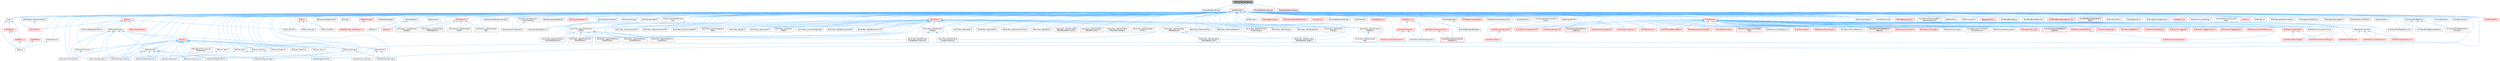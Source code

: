 digraph "GenericPlatformString.h"
{
 // INTERACTIVE_SVG=YES
 // LATEX_PDF_SIZE
  bgcolor="transparent";
  edge [fontname=Helvetica,fontsize=10,labelfontname=Helvetica,labelfontsize=10];
  node [fontname=Helvetica,fontsize=10,shape=box,height=0.2,width=0.4];
  Node1 [id="Node000001",label="GenericPlatformString.h",height=0.2,width=0.4,color="gray40", fillcolor="grey60", style="filled", fontcolor="black",tooltip=" "];
  Node1 -> Node2 [id="edge1_Node000001_Node000002",dir="back",color="steelblue1",style="solid",tooltip=" "];
  Node2 [id="Node000002",label="AndroidPlatformString.h",height=0.2,width=0.4,color="grey40", fillcolor="white", style="filled",URL="$d5/d82/AndroidPlatformString_8h.html",tooltip=" "];
  Node1 -> Node3 [id="edge2_Node000001_Node000003",dir="back",color="steelblue1",style="solid",tooltip=" "];
  Node3 [id="Node000003",label="Core.h",height=0.2,width=0.4,color="grey40", fillcolor="white", style="filled",URL="$d6/dd7/Core_8h.html",tooltip=" "];
  Node3 -> Node4 [id="edge3_Node000003_Node000004",dir="back",color="steelblue1",style="solid",tooltip=" "];
  Node4 [id="Node000004",label="CoreUObject.h",height=0.2,width=0.4,color="red", fillcolor="#FFF0F0", style="filled",URL="$d0/ded/CoreUObject_8h.html",tooltip=" "];
  Node4 -> Node5 [id="edge4_Node000004_Node000005",dir="back",color="steelblue1",style="solid",tooltip=" "];
  Node5 [id="Node000005",label="Engine.h",height=0.2,width=0.4,color="grey40", fillcolor="white", style="filled",URL="$d1/d34/Public_2Engine_8h.html",tooltip=" "];
  Node4 -> Node7 [id="edge5_Node000004_Node000007",dir="back",color="steelblue1",style="solid",tooltip=" "];
  Node7 [id="Node000007",label="SlateBasics.h",height=0.2,width=0.4,color="red", fillcolor="#FFF0F0", style="filled",URL="$da/d2f/SlateBasics_8h.html",tooltip=" "];
  Node7 -> Node5 [id="edge6_Node000007_Node000005",dir="back",color="steelblue1",style="solid",tooltip=" "];
  Node3 -> Node5 [id="edge7_Node000003_Node000005",dir="back",color="steelblue1",style="solid",tooltip=" "];
  Node3 -> Node7 [id="edge8_Node000003_Node000007",dir="back",color="steelblue1",style="solid",tooltip=" "];
  Node1 -> Node12 [id="edge9_Node000001_Node000012",dir="back",color="steelblue1",style="solid",tooltip=" "];
  Node12 [id="Node000012",label="CoreMinimal.h",height=0.2,width=0.4,color="red", fillcolor="#FFF0F0", style="filled",URL="$d7/d67/CoreMinimal_8h.html",tooltip=" "];
  Node12 -> Node13 [id="edge10_Node000012_Node000013",dir="back",color="steelblue1",style="solid",tooltip=" "];
  Node13 [id="Node000013",label="AIAsyncTaskBlueprintProxy.h",height=0.2,width=0.4,color="grey40", fillcolor="white", style="filled",URL="$db/d07/AIAsyncTaskBlueprintProxy_8h.html",tooltip=" "];
  Node12 -> Node14 [id="edge11_Node000012_Node000014",dir="back",color="steelblue1",style="solid",tooltip=" "];
  Node14 [id="Node000014",label="AIBlueprintHelperLibrary.h",height=0.2,width=0.4,color="grey40", fillcolor="white", style="filled",URL="$dc/d00/AIBlueprintHelperLibrary_8h.html",tooltip=" "];
  Node12 -> Node15 [id="edge12_Node000012_Node000015",dir="back",color="steelblue1",style="solid",tooltip=" "];
  Node15 [id="Node000015",label="AIConfig.h",height=0.2,width=0.4,color="grey40", fillcolor="white", style="filled",URL="$da/da3/AIConfig_8h.html",tooltip=" "];
  Node12 -> Node16 [id="edge13_Node000012_Node000016",dir="back",color="steelblue1",style="solid",tooltip=" "];
  Node16 [id="Node000016",label="AIController.h",height=0.2,width=0.4,color="red", fillcolor="#FFF0F0", style="filled",URL="$d7/dd8/AIController_8h.html",tooltip=" "];
  Node12 -> Node19 [id="edge14_Node000012_Node000019",dir="back",color="steelblue1",style="solid",tooltip=" "];
  Node19 [id="Node000019",label="AIDataProvider.h",height=0.2,width=0.4,color="red", fillcolor="#FFF0F0", style="filled",URL="$dd/d5b/AIDataProvider_8h.html",tooltip=" "];
  Node19 -> Node20 [id="edge15_Node000019_Node000020",dir="back",color="steelblue1",style="solid",tooltip=" "];
  Node20 [id="Node000020",label="AIDataProvider_QueryParams.h",height=0.2,width=0.4,color="red", fillcolor="#FFF0F0", style="filled",URL="$d3/dd9/AIDataProvider__QueryParams_8h.html",tooltip=" "];
  Node12 -> Node20 [id="edge16_Node000012_Node000020",dir="back",color="steelblue1",style="solid",tooltip=" "];
  Node12 -> Node30 [id="edge17_Node000012_Node000030",dir="back",color="steelblue1",style="solid",tooltip=" "];
  Node30 [id="Node000030",label="AIHotSpotManager.h",height=0.2,width=0.4,color="grey40", fillcolor="white", style="filled",URL="$da/d1d/AIHotSpotManager_8h.html",tooltip=" "];
  Node12 -> Node31 [id="edge18_Node000012_Node000031",dir="back",color="steelblue1",style="solid",tooltip=" "];
  Node31 [id="Node000031",label="AIModule.h",height=0.2,width=0.4,color="grey40", fillcolor="white", style="filled",URL="$d9/df1/AIModule_8h.html",tooltip=" "];
  Node12 -> Node32 [id="edge19_Node000012_Node000032",dir="back",color="steelblue1",style="solid",tooltip=" "];
  Node32 [id="Node000032",label="AIPerceptionComponent.h",height=0.2,width=0.4,color="grey40", fillcolor="white", style="filled",URL="$d6/d0a/AIPerceptionComponent_8h.html",tooltip=" "];
  Node12 -> Node33 [id="edge20_Node000012_Node000033",dir="back",color="steelblue1",style="solid",tooltip=" "];
  Node33 [id="Node000033",label="AIPerceptionListenerInterface.h",height=0.2,width=0.4,color="grey40", fillcolor="white", style="filled",URL="$d4/dd7/AIPerceptionListenerInterface_8h.html",tooltip=" "];
  Node33 -> Node16 [id="edge21_Node000033_Node000016",dir="back",color="steelblue1",style="solid",tooltip=" "];
  Node12 -> Node34 [id="edge22_Node000012_Node000034",dir="back",color="steelblue1",style="solid",tooltip=" "];
  Node34 [id="Node000034",label="AIPerceptionStimuliSource\lComponent.h",height=0.2,width=0.4,color="grey40", fillcolor="white", style="filled",URL="$df/da3/AIPerceptionStimuliSourceComponent_8h.html",tooltip=" "];
  Node12 -> Node35 [id="edge23_Node000012_Node000035",dir="back",color="steelblue1",style="solid",tooltip=" "];
  Node35 [id="Node000035",label="AIPerceptionSystem.h",height=0.2,width=0.4,color="grey40", fillcolor="white", style="filled",URL="$d0/d08/AIPerceptionSystem_8h.html",tooltip=" "];
  Node35 -> Node32 [id="edge24_Node000035_Node000032",dir="back",color="steelblue1",style="solid",tooltip=" "];
  Node12 -> Node36 [id="edge25_Node000012_Node000036",dir="back",color="steelblue1",style="solid",tooltip=" "];
  Node36 [id="Node000036",label="AIPerceptionTypes.h",height=0.2,width=0.4,color="grey40", fillcolor="white", style="filled",URL="$de/d00/AIPerceptionTypes_8h.html",tooltip=" "];
  Node36 -> Node32 [id="edge26_Node000036_Node000032",dir="back",color="steelblue1",style="solid",tooltip=" "];
  Node36 -> Node35 [id="edge27_Node000036_Node000035",dir="back",color="steelblue1",style="solid",tooltip=" "];
  Node36 -> Node37 [id="edge28_Node000036_Node000037",dir="back",color="steelblue1",style="solid",tooltip=" "];
  Node37 [id="Node000037",label="AISense.h",height=0.2,width=0.4,color="red", fillcolor="#FFF0F0", style="filled",URL="$d3/dbd/AISense_8h.html",tooltip=" "];
  Node37 -> Node32 [id="edge29_Node000037_Node000032",dir="back",color="steelblue1",style="solid",tooltip=" "];
  Node37 -> Node34 [id="edge30_Node000037_Node000034",dir="back",color="steelblue1",style="solid",tooltip=" "];
  Node37 -> Node35 [id="edge31_Node000037_Node000035",dir="back",color="steelblue1",style="solid",tooltip=" "];
  Node37 -> Node38 [id="edge32_Node000037_Node000038",dir="back",color="steelblue1",style="solid",tooltip=" "];
  Node38 [id="Node000038",label="AISenseConfig.h",height=0.2,width=0.4,color="grey40", fillcolor="white", style="filled",URL="$d4/d73/AISenseConfig_8h.html",tooltip=" "];
  Node38 -> Node39 [id="edge33_Node000038_Node000039",dir="back",color="steelblue1",style="solid",tooltip=" "];
  Node39 [id="Node000039",label="AISenseConfig_Blueprint.h",height=0.2,width=0.4,color="grey40", fillcolor="white", style="filled",URL="$d7/ddf/AISenseConfig__Blueprint_8h.html",tooltip=" "];
  Node38 -> Node40 [id="edge34_Node000038_Node000040",dir="back",color="steelblue1",style="solid",tooltip=" "];
  Node40 [id="Node000040",label="AISenseConfig_Damage.h",height=0.2,width=0.4,color="grey40", fillcolor="white", style="filled",URL="$d4/d13/AISenseConfig__Damage_8h.html",tooltip=" "];
  Node38 -> Node41 [id="edge35_Node000038_Node000041",dir="back",color="steelblue1",style="solid",tooltip=" "];
  Node41 [id="Node000041",label="AISenseConfig_Hearing.h",height=0.2,width=0.4,color="grey40", fillcolor="white", style="filled",URL="$df/d81/AISenseConfig__Hearing_8h.html",tooltip=" "];
  Node38 -> Node42 [id="edge36_Node000038_Node000042",dir="back",color="steelblue1",style="solid",tooltip=" "];
  Node42 [id="Node000042",label="AISenseConfig_Prediction.h",height=0.2,width=0.4,color="grey40", fillcolor="white", style="filled",URL="$d2/d6e/AISenseConfig__Prediction_8h.html",tooltip=" "];
  Node38 -> Node43 [id="edge37_Node000038_Node000043",dir="back",color="steelblue1",style="solid",tooltip=" "];
  Node43 [id="Node000043",label="AISenseConfig_Sight.h",height=0.2,width=0.4,color="grey40", fillcolor="white", style="filled",URL="$d7/d17/AISenseConfig__Sight_8h.html",tooltip=" "];
  Node38 -> Node44 [id="edge38_Node000038_Node000044",dir="back",color="steelblue1",style="solid",tooltip=" "];
  Node44 [id="Node000044",label="AISenseConfig_Team.h",height=0.2,width=0.4,color="grey40", fillcolor="white", style="filled",URL="$dc/daf/AISenseConfig__Team_8h.html",tooltip=" "];
  Node38 -> Node45 [id="edge39_Node000038_Node000045",dir="back",color="steelblue1",style="solid",tooltip=" "];
  Node45 [id="Node000045",label="AISenseConfig_Touch.h",height=0.2,width=0.4,color="grey40", fillcolor="white", style="filled",URL="$df/d3a/AISenseConfig__Touch_8h.html",tooltip=" "];
  Node37 -> Node39 [id="edge40_Node000037_Node000039",dir="back",color="steelblue1",style="solid",tooltip=" "];
  Node37 -> Node40 [id="edge41_Node000037_Node000040",dir="back",color="steelblue1",style="solid",tooltip=" "];
  Node37 -> Node41 [id="edge42_Node000037_Node000041",dir="back",color="steelblue1",style="solid",tooltip=" "];
  Node37 -> Node42 [id="edge43_Node000037_Node000042",dir="back",color="steelblue1",style="solid",tooltip=" "];
  Node37 -> Node43 [id="edge44_Node000037_Node000043",dir="back",color="steelblue1",style="solid",tooltip=" "];
  Node37 -> Node44 [id="edge45_Node000037_Node000044",dir="back",color="steelblue1",style="solid",tooltip=" "];
  Node37 -> Node45 [id="edge46_Node000037_Node000045",dir="back",color="steelblue1",style="solid",tooltip=" "];
  Node37 -> Node46 [id="edge47_Node000037_Node000046",dir="back",color="steelblue1",style="solid",tooltip=" "];
  Node46 [id="Node000046",label="AISense_Blueprint.h",height=0.2,width=0.4,color="grey40", fillcolor="white", style="filled",URL="$d6/d30/AISense__Blueprint_8h.html",tooltip=" "];
  Node37 -> Node47 [id="edge48_Node000037_Node000047",dir="back",color="steelblue1",style="solid",tooltip=" "];
  Node47 [id="Node000047",label="AISense_Damage.h",height=0.2,width=0.4,color="grey40", fillcolor="white", style="filled",URL="$dd/d37/AISense__Damage_8h.html",tooltip=" "];
  Node47 -> Node40 [id="edge49_Node000047_Node000040",dir="back",color="steelblue1",style="solid",tooltip=" "];
  Node47 -> Node48 [id="edge50_Node000047_Node000048",dir="back",color="steelblue1",style="solid",tooltip=" "];
  Node48 [id="Node000048",label="AISenseEvent_Damage.h",height=0.2,width=0.4,color="grey40", fillcolor="white", style="filled",URL="$db/d23/AISenseEvent__Damage_8h.html",tooltip=" "];
  Node37 -> Node49 [id="edge51_Node000037_Node000049",dir="back",color="steelblue1",style="solid",tooltip=" "];
  Node49 [id="Node000049",label="AISense_Hearing.h",height=0.2,width=0.4,color="grey40", fillcolor="white", style="filled",URL="$dc/d03/AISense__Hearing_8h.html",tooltip=" "];
  Node49 -> Node41 [id="edge52_Node000049_Node000041",dir="back",color="steelblue1",style="solid",tooltip=" "];
  Node49 -> Node50 [id="edge53_Node000049_Node000050",dir="back",color="steelblue1",style="solid",tooltip=" "];
  Node50 [id="Node000050",label="AISenseEvent_Hearing.h",height=0.2,width=0.4,color="grey40", fillcolor="white", style="filled",URL="$df/d3a/AISenseEvent__Hearing_8h.html",tooltip=" "];
  Node37 -> Node51 [id="edge54_Node000037_Node000051",dir="back",color="steelblue1",style="solid",tooltip=" "];
  Node51 [id="Node000051",label="AISense_Prediction.h",height=0.2,width=0.4,color="grey40", fillcolor="white", style="filled",URL="$d4/de0/AISense__Prediction_8h.html",tooltip=" "];
  Node37 -> Node52 [id="edge55_Node000037_Node000052",dir="back",color="steelblue1",style="solid",tooltip=" "];
  Node52 [id="Node000052",label="AISense_Sight.h",height=0.2,width=0.4,color="grey40", fillcolor="white", style="filled",URL="$d7/d6f/AISense__Sight_8h.html",tooltip=" "];
  Node52 -> Node43 [id="edge56_Node000052_Node000043",dir="back",color="steelblue1",style="solid",tooltip=" "];
  Node52 -> Node53 [id="edge57_Node000052_Node000053",dir="back",color="steelblue1",style="solid",tooltip=" "];
  Node53 [id="Node000053",label="AISightTargetInterface.h",height=0.2,width=0.4,color="grey40", fillcolor="white", style="filled",URL="$d0/dd7/AISightTargetInterface_8h.html",tooltip=" "];
  Node37 -> Node54 [id="edge58_Node000037_Node000054",dir="back",color="steelblue1",style="solid",tooltip=" "];
  Node54 [id="Node000054",label="AISense_Team.h",height=0.2,width=0.4,color="grey40", fillcolor="white", style="filled",URL="$d7/d7a/AISense__Team_8h.html",tooltip=" "];
  Node54 -> Node44 [id="edge59_Node000054_Node000044",dir="back",color="steelblue1",style="solid",tooltip=" "];
  Node37 -> Node55 [id="edge60_Node000037_Node000055",dir="back",color="steelblue1",style="solid",tooltip=" "];
  Node55 [id="Node000055",label="AISense_Touch.h",height=0.2,width=0.4,color="grey40", fillcolor="white", style="filled",URL="$d6/db4/AISense__Touch_8h.html",tooltip=" "];
  Node36 -> Node38 [id="edge61_Node000036_Node000038",dir="back",color="steelblue1",style="solid",tooltip=" "];
  Node36 -> Node41 [id="edge62_Node000036_Node000041",dir="back",color="steelblue1",style="solid",tooltip=" "];
  Node36 -> Node43 [id="edge63_Node000036_Node000043",dir="back",color="steelblue1",style="solid",tooltip=" "];
  Node36 -> Node56 [id="edge64_Node000036_Node000056",dir="back",color="steelblue1",style="solid",tooltip=" "];
  Node56 [id="Node000056",label="AISenseEvent.h",height=0.2,width=0.4,color="grey40", fillcolor="white", style="filled",URL="$de/d44/AISenseEvent_8h.html",tooltip=" "];
  Node56 -> Node48 [id="edge65_Node000056_Node000048",dir="back",color="steelblue1",style="solid",tooltip=" "];
  Node56 -> Node50 [id="edge66_Node000056_Node000050",dir="back",color="steelblue1",style="solid",tooltip=" "];
  Node12 -> Node57 [id="edge67_Node000012_Node000057",dir="back",color="steelblue1",style="solid",tooltip=" "];
  Node57 [id="Node000057",label="AIResourceInterface.h",height=0.2,width=0.4,color="red", fillcolor="#FFF0F0", style="filled",URL="$dd/d0d/AIResourceInterface_8h.html",tooltip=" "];
  Node12 -> Node114 [id="edge68_Node000012_Node000114",dir="back",color="steelblue1",style="solid",tooltip=" "];
  Node114 [id="Node000114",label="AIResources.h",height=0.2,width=0.4,color="grey40", fillcolor="white", style="filled",URL="$d9/db0/AIResources_8h.html",tooltip=" "];
  Node12 -> Node37 [id="edge69_Node000012_Node000037",dir="back",color="steelblue1",style="solid",tooltip=" "];
  Node12 -> Node38 [id="edge70_Node000012_Node000038",dir="back",color="steelblue1",style="solid",tooltip=" "];
  Node12 -> Node39 [id="edge71_Node000012_Node000039",dir="back",color="steelblue1",style="solid",tooltip=" "];
  Node12 -> Node40 [id="edge72_Node000012_Node000040",dir="back",color="steelblue1",style="solid",tooltip=" "];
  Node12 -> Node41 [id="edge73_Node000012_Node000041",dir="back",color="steelblue1",style="solid",tooltip=" "];
  Node12 -> Node42 [id="edge74_Node000012_Node000042",dir="back",color="steelblue1",style="solid",tooltip=" "];
  Node12 -> Node43 [id="edge75_Node000012_Node000043",dir="back",color="steelblue1",style="solid",tooltip=" "];
  Node12 -> Node44 [id="edge76_Node000012_Node000044",dir="back",color="steelblue1",style="solid",tooltip=" "];
  Node12 -> Node45 [id="edge77_Node000012_Node000045",dir="back",color="steelblue1",style="solid",tooltip=" "];
  Node12 -> Node56 [id="edge78_Node000012_Node000056",dir="back",color="steelblue1",style="solid",tooltip=" "];
  Node12 -> Node48 [id="edge79_Node000012_Node000048",dir="back",color="steelblue1",style="solid",tooltip=" "];
  Node12 -> Node50 [id="edge80_Node000012_Node000050",dir="back",color="steelblue1",style="solid",tooltip=" "];
  Node12 -> Node46 [id="edge81_Node000012_Node000046",dir="back",color="steelblue1",style="solid",tooltip=" "];
  Node12 -> Node47 [id="edge82_Node000012_Node000047",dir="back",color="steelblue1",style="solid",tooltip=" "];
  Node12 -> Node49 [id="edge83_Node000012_Node000049",dir="back",color="steelblue1",style="solid",tooltip=" "];
  Node12 -> Node51 [id="edge84_Node000012_Node000051",dir="back",color="steelblue1",style="solid",tooltip=" "];
  Node12 -> Node52 [id="edge85_Node000012_Node000052",dir="back",color="steelblue1",style="solid",tooltip=" "];
  Node12 -> Node54 [id="edge86_Node000012_Node000054",dir="back",color="steelblue1",style="solid",tooltip=" "];
  Node12 -> Node55 [id="edge87_Node000012_Node000055",dir="back",color="steelblue1",style="solid",tooltip=" "];
  Node12 -> Node53 [id="edge88_Node000012_Node000053",dir="back",color="steelblue1",style="solid",tooltip=" "];
  Node12 -> Node115 [id="edge89_Node000012_Node000115",dir="back",color="steelblue1",style="solid",tooltip=" "];
  Node115 [id="Node000115",label="AISystem.h",height=0.2,width=0.4,color="red", fillcolor="#FFF0F0", style="filled",URL="$d0/d71/AISystem_8h.html",tooltip=" "];
  Node12 -> Node120 [id="edge90_Node000012_Node000120",dir="back",color="steelblue1",style="solid",tooltip=" "];
  Node120 [id="Node000120",label="AISystemBase.h",height=0.2,width=0.4,color="grey40", fillcolor="white", style="filled",URL="$d5/d44/AISystemBase_8h.html",tooltip=" "];
  Node120 -> Node31 [id="edge91_Node000120_Node000031",dir="back",color="steelblue1",style="solid",tooltip=" "];
  Node120 -> Node115 [id="edge92_Node000120_Node000115",dir="back",color="steelblue1",style="solid",tooltip=" "];
  Node12 -> Node121 [id="edge93_Node000012_Node000121",dir="back",color="steelblue1",style="solid",tooltip=" "];
  Node121 [id="Node000121",label="AITask.h",height=0.2,width=0.4,color="red", fillcolor="#FFF0F0", style="filled",URL="$d6/de2/AITask_8h.html",tooltip=" "];
  Node121 -> Node122 [id="edge94_Node000121_Node000122",dir="back",color="steelblue1",style="solid",tooltip=" "];
  Node122 [id="Node000122",label="AITask_LockLogic.h",height=0.2,width=0.4,color="grey40", fillcolor="white", style="filled",URL="$d8/d28/AITask__LockLogic_8h.html",tooltip=" "];
  Node121 -> Node111 [id="edge95_Node000121_Node000111",dir="back",color="steelblue1",style="solid",tooltip=" "];
  Node111 [id="Node000111",label="AITask_MoveTo.h",height=0.2,width=0.4,color="grey40", fillcolor="white", style="filled",URL="$d4/dc4/AITask__MoveTo_8h.html",tooltip=" "];
  Node121 -> Node123 [id="edge96_Node000121_Node000123",dir="back",color="steelblue1",style="solid",tooltip=" "];
  Node123 [id="Node000123",label="AITask_RunEQS.h",height=0.2,width=0.4,color="grey40", fillcolor="white", style="filled",URL="$d9/d9f/AITask__RunEQS_8h.html",tooltip=" "];
  Node12 -> Node122 [id="edge97_Node000012_Node000122",dir="back",color="steelblue1",style="solid",tooltip=" "];
  Node12 -> Node111 [id="edge98_Node000012_Node000111",dir="back",color="steelblue1",style="solid",tooltip=" "];
  Node12 -> Node123 [id="edge99_Node000012_Node000123",dir="back",color="steelblue1",style="solid",tooltip=" "];
  Node12 -> Node124 [id="edge100_Node000012_Node000124",dir="back",color="steelblue1",style="solid",tooltip=" "];
  Node124 [id="Node000124",label="AITypes.h",height=0.2,width=0.4,color="red", fillcolor="#FFF0F0", style="filled",URL="$dd/d64/AITypes_8h.html",tooltip=" "];
  Node124 -> Node13 [id="edge101_Node000124_Node000013",dir="back",color="steelblue1",style="solid",tooltip=" "];
  Node124 -> Node16 [id="edge102_Node000124_Node000016",dir="back",color="steelblue1",style="solid",tooltip=" "];
  Node124 -> Node36 [id="edge103_Node000124_Node000036",dir="back",color="steelblue1",style="solid",tooltip=" "];
  Node124 -> Node57 [id="edge104_Node000124_Node000057",dir="back",color="steelblue1",style="solid",tooltip=" "];
  Node124 -> Node111 [id="edge105_Node000124_Node000111",dir="back",color="steelblue1",style="solid",tooltip=" "];
  Node12 -> Node129 [id="edge106_Node000012_Node000129",dir="back",color="steelblue1",style="solid",tooltip=" "];
  Node129 [id="Node000129",label="AbilityAsync.h",height=0.2,width=0.4,color="red", fillcolor="#FFF0F0", style="filled",URL="$d8/dce/AbilityAsync_8h.html",tooltip=" "];
  Node129 -> Node130 [id="edge107_Node000129_Node000130",dir="back",color="steelblue1",style="solid",tooltip=" "];
  Node130 [id="Node000130",label="AbilityAsync_WaitAttribute\lChanged.h",height=0.2,width=0.4,color="grey40", fillcolor="white", style="filled",URL="$d8/d81/AbilityAsync__WaitAttributeChanged_8h.html",tooltip=" "];
  Node129 -> Node131 [id="edge108_Node000129_Node000131",dir="back",color="steelblue1",style="solid",tooltip=" "];
  Node131 [id="Node000131",label="AbilityAsync_WaitGameplay\lEffectApplied.h",height=0.2,width=0.4,color="grey40", fillcolor="white", style="filled",URL="$dd/d1a/AbilityAsync__WaitGameplayEffectApplied_8h.html",tooltip=" "];
  Node129 -> Node132 [id="edge109_Node000129_Node000132",dir="back",color="steelblue1",style="solid",tooltip=" "];
  Node132 [id="Node000132",label="AbilityAsync_WaitGameplay\lEvent.h",height=0.2,width=0.4,color="grey40", fillcolor="white", style="filled",URL="$d4/d2d/AbilityAsync__WaitGameplayEvent_8h.html",tooltip=" "];
  Node129 -> Node133 [id="edge110_Node000129_Node000133",dir="back",color="steelblue1",style="solid",tooltip=" "];
  Node133 [id="Node000133",label="AbilityAsync_WaitGameplay\lTag.h",height=0.2,width=0.4,color="grey40", fillcolor="white", style="filled",URL="$d8/dc5/AbilityAsync__WaitGameplayTag_8h.html",tooltip=" "];
  Node12 -> Node130 [id="edge111_Node000012_Node000130",dir="back",color="steelblue1",style="solid",tooltip=" "];
  Node12 -> Node131 [id="edge112_Node000012_Node000131",dir="back",color="steelblue1",style="solid",tooltip=" "];
  Node12 -> Node132 [id="edge113_Node000012_Node000132",dir="back",color="steelblue1",style="solid",tooltip=" "];
  Node12 -> Node133 [id="edge114_Node000012_Node000133",dir="back",color="steelblue1",style="solid",tooltip=" "];
  Node12 -> Node136 [id="edge115_Node000012_Node000136",dir="back",color="steelblue1",style="solid",tooltip=" "];
  Node136 [id="Node000136",label="AbilitySystemBlueprintLibrary.h",height=0.2,width=0.4,color="grey40", fillcolor="white", style="filled",URL="$d5/dd6/AbilitySystemBlueprintLibrary_8h.html",tooltip=" "];
  Node12 -> Node137 [id="edge116_Node000012_Node000137",dir="back",color="steelblue1",style="solid",tooltip=" "];
  Node137 [id="Node000137",label="AbilitySystemComponent.h",height=0.2,width=0.4,color="grey40", fillcolor="white", style="filled",URL="$d0/da3/AbilitySystemComponent_8h.html",tooltip=" "];
  Node12 -> Node138 [id="edge117_Node000012_Node000138",dir="back",color="steelblue1",style="solid",tooltip=" "];
  Node138 [id="Node000138",label="AbilitySystemDebugHUD.h",height=0.2,width=0.4,color="grey40", fillcolor="white", style="filled",URL="$dc/d84/AbilitySystemDebugHUD_8h.html",tooltip=" "];
  Node12 -> Node139 [id="edge118_Node000012_Node000139",dir="back",color="steelblue1",style="solid",tooltip=" "];
  Node139 [id="Node000139",label="AbilitySystemGlobals.h",height=0.2,width=0.4,color="red", fillcolor="#FFF0F0", style="filled",URL="$dc/d82/AbilitySystemGlobals_8h.html",tooltip=" "];
  Node12 -> Node141 [id="edge119_Node000012_Node000141",dir="back",color="steelblue1",style="solid",tooltip=" "];
  Node141 [id="Node000141",label="AbilitySystemInterface.h",height=0.2,width=0.4,color="grey40", fillcolor="white", style="filled",URL="$d8/d76/AbilitySystemInterface_8h.html",tooltip=" "];
  Node141 -> Node142 [id="edge120_Node000141_Node000142",dir="back",color="steelblue1",style="solid",tooltip=" "];
  Node142 [id="Node000142",label="AbilitySystemTestPawn.h",height=0.2,width=0.4,color="grey40", fillcolor="white", style="filled",URL="$d9/d5f/AbilitySystemTestPawn_8h.html",tooltip=" "];
  Node12 -> Node143 [id="edge121_Node000012_Node000143",dir="back",color="steelblue1",style="solid",tooltip=" "];
  Node143 [id="Node000143",label="AbilitySystemLog.h",height=0.2,width=0.4,color="grey40", fillcolor="white", style="filled",URL="$d9/d0f/AbilitySystemLog_8h.html",tooltip=" "];
  Node12 -> Node144 [id="edge122_Node000012_Node000144",dir="back",color="steelblue1",style="solid",tooltip=" "];
  Node144 [id="Node000144",label="AbilitySystemReplication\lProxyInterface.h",height=0.2,width=0.4,color="grey40", fillcolor="white", style="filled",URL="$d9/d17/AbilitySystemReplicationProxyInterface_8h.html",tooltip=" "];
  Node144 -> Node137 [id="edge123_Node000144_Node000137",dir="back",color="steelblue1",style="solid",tooltip=" "];
  Node12 -> Node145 [id="edge124_Node000012_Node000145",dir="back",color="steelblue1",style="solid",tooltip=" "];
  Node145 [id="Node000145",label="AbilitySystemStats.h",height=0.2,width=0.4,color="grey40", fillcolor="white", style="filled",URL="$d2/d42/AbilitySystemStats_8h.html",tooltip=" "];
  Node12 -> Node146 [id="edge125_Node000012_Node000146",dir="back",color="steelblue1",style="solid",tooltip=" "];
  Node146 [id="Node000146",label="AbilitySystemTestAttribute\lSet.h",height=0.2,width=0.4,color="grey40", fillcolor="white", style="filled",URL="$df/d1f/AbilitySystemTestAttributeSet_8h.html",tooltip=" "];
  Node12 -> Node142 [id="edge126_Node000012_Node000142",dir="back",color="steelblue1",style="solid",tooltip=" "];
  Node12 -> Node147 [id="edge127_Node000012_Node000147",dir="back",color="steelblue1",style="solid",tooltip=" "];
  Node147 [id="Node000147",label="AbilityTask.h",height=0.2,width=0.4,color="red", fillcolor="#FFF0F0", style="filled",URL="$d2/d8e/AbilityTask_8h.html",tooltip=" "];
  Node147 -> Node148 [id="edge128_Node000147_Node000148",dir="back",color="steelblue1",style="solid",tooltip=" "];
  Node148 [id="Node000148",label="AbilityTask_ApplyRootMotion\lConstantForce.h",height=0.2,width=0.4,color="grey40", fillcolor="white", style="filled",URL="$d0/de8/AbilityTask__ApplyRootMotionConstantForce_8h.html",tooltip=" "];
  Node147 -> Node149 [id="edge129_Node000147_Node000149",dir="back",color="steelblue1",style="solid",tooltip=" "];
  Node149 [id="Node000149",label="AbilityTask_ApplyRootMotion\lJumpForce.h",height=0.2,width=0.4,color="grey40", fillcolor="white", style="filled",URL="$d7/db6/AbilityTask__ApplyRootMotionJumpForce_8h.html",tooltip=" "];
  Node147 -> Node150 [id="edge130_Node000147_Node000150",dir="back",color="steelblue1",style="solid",tooltip=" "];
  Node150 [id="Node000150",label="AbilityTask_ApplyRootMotion\lMoveToActorForce.h",height=0.2,width=0.4,color="grey40", fillcolor="white", style="filled",URL="$d5/de3/AbilityTask__ApplyRootMotionMoveToActorForce_8h.html",tooltip=" "];
  Node147 -> Node151 [id="edge131_Node000147_Node000151",dir="back",color="steelblue1",style="solid",tooltip=" "];
  Node151 [id="Node000151",label="AbilityTask_ApplyRootMotion\lMoveToForce.h",height=0.2,width=0.4,color="grey40", fillcolor="white", style="filled",URL="$d3/dc3/AbilityTask__ApplyRootMotionMoveToForce_8h.html",tooltip=" "];
  Node147 -> Node152 [id="edge132_Node000147_Node000152",dir="back",color="steelblue1",style="solid",tooltip=" "];
  Node152 [id="Node000152",label="AbilityTask_ApplyRootMotion\lRadialForce.h",height=0.2,width=0.4,color="grey40", fillcolor="white", style="filled",URL="$da/d06/AbilityTask__ApplyRootMotionRadialForce_8h.html",tooltip=" "];
  Node147 -> Node153 [id="edge133_Node000147_Node000153",dir="back",color="steelblue1",style="solid",tooltip=" "];
  Node153 [id="Node000153",label="AbilityTask_ApplyRootMotion\l_Base.h",height=0.2,width=0.4,color="grey40", fillcolor="white", style="filled",URL="$d8/d7d/AbilityTask__ApplyRootMotion__Base_8h.html",tooltip=" "];
  Node153 -> Node148 [id="edge134_Node000153_Node000148",dir="back",color="steelblue1",style="solid",tooltip=" "];
  Node153 -> Node149 [id="edge135_Node000153_Node000149",dir="back",color="steelblue1",style="solid",tooltip=" "];
  Node153 -> Node150 [id="edge136_Node000153_Node000150",dir="back",color="steelblue1",style="solid",tooltip=" "];
  Node153 -> Node151 [id="edge137_Node000153_Node000151",dir="back",color="steelblue1",style="solid",tooltip=" "];
  Node153 -> Node152 [id="edge138_Node000153_Node000152",dir="back",color="steelblue1",style="solid",tooltip=" "];
  Node147 -> Node154 [id="edge139_Node000147_Node000154",dir="back",color="steelblue1",style="solid",tooltip=" "];
  Node154 [id="Node000154",label="AbilityTask_MoveToLocation.h",height=0.2,width=0.4,color="grey40", fillcolor="white", style="filled",URL="$da/d8d/AbilityTask__MoveToLocation_8h.html",tooltip=" "];
  Node147 -> Node155 [id="edge140_Node000147_Node000155",dir="back",color="steelblue1",style="solid",tooltip=" "];
  Node155 [id="Node000155",label="AbilityTask_NetworkSyncPoint.h",height=0.2,width=0.4,color="grey40", fillcolor="white", style="filled",URL="$dc/d62/AbilityTask__NetworkSyncPoint_8h.html",tooltip=" "];
  Node147 -> Node156 [id="edge141_Node000147_Node000156",dir="back",color="steelblue1",style="solid",tooltip=" "];
  Node156 [id="Node000156",label="AbilityTask_PlayAnimAndWait.h",height=0.2,width=0.4,color="grey40", fillcolor="white", style="filled",URL="$d4/d50/AbilityTask__PlayAnimAndWait_8h.html",tooltip=" "];
  Node147 -> Node157 [id="edge142_Node000147_Node000157",dir="back",color="steelblue1",style="solid",tooltip=" "];
  Node157 [id="Node000157",label="AbilityTask_PlayMontageAnd\lWait.h",height=0.2,width=0.4,color="grey40", fillcolor="white", style="filled",URL="$de/d05/AbilityTask__PlayMontageAndWait_8h.html",tooltip=" "];
  Node147 -> Node158 [id="edge143_Node000147_Node000158",dir="back",color="steelblue1",style="solid",tooltip=" "];
  Node158 [id="Node000158",label="AbilityTask_Repeat.h",height=0.2,width=0.4,color="grey40", fillcolor="white", style="filled",URL="$da/d7d/AbilityTask__Repeat_8h.html",tooltip=" "];
  Node147 -> Node159 [id="edge144_Node000147_Node000159",dir="back",color="steelblue1",style="solid",tooltip=" "];
  Node159 [id="Node000159",label="AbilityTask_SpawnActor.h",height=0.2,width=0.4,color="grey40", fillcolor="white", style="filled",URL="$dc/d97/AbilityTask__SpawnActor_8h.html",tooltip=" "];
  Node147 -> Node160 [id="edge145_Node000147_Node000160",dir="back",color="steelblue1",style="solid",tooltip=" "];
  Node160 [id="Node000160",label="AbilityTask_StartAbility\lState.h",height=0.2,width=0.4,color="grey40", fillcolor="white", style="filled",URL="$db/d91/AbilityTask__StartAbilityState_8h.html",tooltip=" "];
  Node147 -> Node161 [id="edge146_Node000147_Node000161",dir="back",color="steelblue1",style="solid",tooltip=" "];
  Node161 [id="Node000161",label="AbilityTask_VisualizeTargeting.h",height=0.2,width=0.4,color="grey40", fillcolor="white", style="filled",URL="$df/dbd/AbilityTask__VisualizeTargeting_8h.html",tooltip=" "];
  Node147 -> Node162 [id="edge147_Node000147_Node000162",dir="back",color="steelblue1",style="solid",tooltip=" "];
  Node162 [id="Node000162",label="AbilityTask_WaitAbilityActivate.h",height=0.2,width=0.4,color="grey40", fillcolor="white", style="filled",URL="$db/da3/AbilityTask__WaitAbilityActivate_8h.html",tooltip=" "];
  Node147 -> Node163 [id="edge148_Node000147_Node000163",dir="back",color="steelblue1",style="solid",tooltip=" "];
  Node163 [id="Node000163",label="AbilityTask_WaitAbilityCommit.h",height=0.2,width=0.4,color="grey40", fillcolor="white", style="filled",URL="$de/de8/AbilityTask__WaitAbilityCommit_8h.html",tooltip=" "];
  Node147 -> Node164 [id="edge149_Node000147_Node000164",dir="back",color="steelblue1",style="solid",tooltip=" "];
  Node164 [id="Node000164",label="AbilityTask_WaitAttribute\lChange.h",height=0.2,width=0.4,color="grey40", fillcolor="white", style="filled",URL="$dd/d60/AbilityTask__WaitAttributeChange_8h.html",tooltip=" "];
  Node164 -> Node165 [id="edge150_Node000164_Node000165",dir="back",color="steelblue1",style="solid",tooltip=" "];
  Node165 [id="Node000165",label="AbilityTask_WaitAttribute\lChangeRatioThreshold.h",height=0.2,width=0.4,color="grey40", fillcolor="white", style="filled",URL="$de/d5e/AbilityTask__WaitAttributeChangeRatioThreshold_8h.html",tooltip=" "];
  Node164 -> Node166 [id="edge151_Node000164_Node000166",dir="back",color="steelblue1",style="solid",tooltip=" "];
  Node166 [id="Node000166",label="AbilityTask_WaitAttribute\lChangeThreshold.h",height=0.2,width=0.4,color="grey40", fillcolor="white", style="filled",URL="$db/d3e/AbilityTask__WaitAttributeChangeThreshold_8h.html",tooltip=" "];
  Node147 -> Node165 [id="edge152_Node000147_Node000165",dir="back",color="steelblue1",style="solid",tooltip=" "];
  Node147 -> Node166 [id="edge153_Node000147_Node000166",dir="back",color="steelblue1",style="solid",tooltip=" "];
  Node147 -> Node167 [id="edge154_Node000147_Node000167",dir="back",color="steelblue1",style="solid",tooltip=" "];
  Node167 [id="Node000167",label="AbilityTask_WaitCancel.h",height=0.2,width=0.4,color="grey40", fillcolor="white", style="filled",URL="$dc/d16/AbilityTask__WaitCancel_8h.html",tooltip=" "];
  Node147 -> Node168 [id="edge155_Node000147_Node000168",dir="back",color="steelblue1",style="solid",tooltip=" "];
  Node168 [id="Node000168",label="AbilityTask_WaitConfirm.h",height=0.2,width=0.4,color="grey40", fillcolor="white", style="filled",URL="$d3/d4f/AbilityTask__WaitConfirm_8h.html",tooltip=" "];
  Node147 -> Node169 [id="edge156_Node000147_Node000169",dir="back",color="steelblue1",style="solid",tooltip=" "];
  Node169 [id="Node000169",label="AbilityTask_WaitConfirmCancel.h",height=0.2,width=0.4,color="grey40", fillcolor="white", style="filled",URL="$de/d88/AbilityTask__WaitConfirmCancel_8h.html",tooltip=" "];
  Node147 -> Node170 [id="edge157_Node000147_Node000170",dir="back",color="steelblue1",style="solid",tooltip=" "];
  Node170 [id="Node000170",label="AbilityTask_WaitDelay.h",height=0.2,width=0.4,color="grey40", fillcolor="white", style="filled",URL="$dc/d63/AbilityTask__WaitDelay_8h.html",tooltip=" "];
  Node147 -> Node171 [id="edge158_Node000147_Node000171",dir="back",color="steelblue1",style="solid",tooltip=" "];
  Node171 [id="Node000171",label="AbilityTask_WaitGameplay\lEffectApplied.h",height=0.2,width=0.4,color="grey40", fillcolor="white", style="filled",URL="$d8/dfe/AbilityTask__WaitGameplayEffectApplied_8h.html",tooltip=" "];
  Node171 -> Node172 [id="edge159_Node000171_Node000172",dir="back",color="steelblue1",style="solid",tooltip=" "];
  Node172 [id="Node000172",label="AbilityTask_WaitGameplay\lEffectApplied_Self.h",height=0.2,width=0.4,color="grey40", fillcolor="white", style="filled",URL="$d0/d01/AbilityTask__WaitGameplayEffectApplied__Self_8h.html",tooltip=" "];
  Node171 -> Node173 [id="edge160_Node000171_Node000173",dir="back",color="steelblue1",style="solid",tooltip=" "];
  Node173 [id="Node000173",label="AbilityTask_WaitGameplay\lEffectApplied_Target.h",height=0.2,width=0.4,color="grey40", fillcolor="white", style="filled",URL="$db/dc4/AbilityTask__WaitGameplayEffectApplied__Target_8h.html",tooltip=" "];
  Node147 -> Node174 [id="edge161_Node000147_Node000174",dir="back",color="steelblue1",style="solid",tooltip=" "];
  Node174 [id="Node000174",label="AbilityTask_WaitGameplay\lEffectBlockedImmunity.h",height=0.2,width=0.4,color="grey40", fillcolor="white", style="filled",URL="$d4/d24/AbilityTask__WaitGameplayEffectBlockedImmunity_8h.html",tooltip=" "];
  Node147 -> Node175 [id="edge162_Node000147_Node000175",dir="back",color="steelblue1",style="solid",tooltip=" "];
  Node175 [id="Node000175",label="AbilityTask_WaitGameplay\lEffectRemoved.h",height=0.2,width=0.4,color="grey40", fillcolor="white", style="filled",URL="$d1/da9/AbilityTask__WaitGameplayEffectRemoved_8h.html",tooltip=" "];
  Node147 -> Node176 [id="edge163_Node000147_Node000176",dir="back",color="steelblue1",style="solid",tooltip=" "];
  Node176 [id="Node000176",label="AbilityTask_WaitGameplay\lEffectStackChange.h",height=0.2,width=0.4,color="grey40", fillcolor="white", style="filled",URL="$de/db3/AbilityTask__WaitGameplayEffectStackChange_8h.html",tooltip=" "];
  Node147 -> Node177 [id="edge164_Node000147_Node000177",dir="back",color="steelblue1",style="solid",tooltip=" "];
  Node177 [id="Node000177",label="AbilityTask_WaitGameplay\lEvent.h",height=0.2,width=0.4,color="grey40", fillcolor="white", style="filled",URL="$dc/db8/AbilityTask__WaitGameplayEvent_8h.html",tooltip=" "];
  Node147 -> Node178 [id="edge165_Node000147_Node000178",dir="back",color="steelblue1",style="solid",tooltip=" "];
  Node178 [id="Node000178",label="AbilityTask_WaitGameplay\lTagBase.h",height=0.2,width=0.4,color="grey40", fillcolor="white", style="filled",URL="$d8/dd0/AbilityTask__WaitGameplayTagBase_8h.html",tooltip=" "];
  Node178 -> Node179 [id="edge166_Node000178_Node000179",dir="back",color="steelblue1",style="solid",tooltip=" "];
  Node179 [id="Node000179",label="AbilityTask_WaitGameplay\lTag.h",height=0.2,width=0.4,color="grey40", fillcolor="white", style="filled",URL="$d3/d4f/AbilityTask__WaitGameplayTag_8h.html",tooltip=" "];
  Node147 -> Node182 [id="edge167_Node000147_Node000182",dir="back",color="steelblue1",style="solid",tooltip=" "];
  Node182 [id="Node000182",label="AbilityTask_WaitInputPress.h",height=0.2,width=0.4,color="grey40", fillcolor="white", style="filled",URL="$d6/d00/AbilityTask__WaitInputPress_8h.html",tooltip=" "];
  Node147 -> Node183 [id="edge168_Node000147_Node000183",dir="back",color="steelblue1",style="solid",tooltip=" "];
  Node183 [id="Node000183",label="AbilityTask_WaitInputRelease.h",height=0.2,width=0.4,color="grey40", fillcolor="white", style="filled",URL="$d1/d89/AbilityTask__WaitInputRelease_8h.html",tooltip=" "];
  Node147 -> Node184 [id="edge169_Node000147_Node000184",dir="back",color="steelblue1",style="solid",tooltip=" "];
  Node184 [id="Node000184",label="AbilityTask_WaitMovement\lModeChange.h",height=0.2,width=0.4,color="grey40", fillcolor="white", style="filled",URL="$d9/df7/AbilityTask__WaitMovementModeChange_8h.html",tooltip=" "];
  Node147 -> Node185 [id="edge170_Node000147_Node000185",dir="back",color="steelblue1",style="solid",tooltip=" "];
  Node185 [id="Node000185",label="AbilityTask_WaitOverlap.h",height=0.2,width=0.4,color="grey40", fillcolor="white", style="filled",URL="$d9/dab/AbilityTask__WaitOverlap_8h.html",tooltip=" "];
  Node147 -> Node186 [id="edge171_Node000147_Node000186",dir="back",color="steelblue1",style="solid",tooltip=" "];
  Node186 [id="Node000186",label="AbilityTask_WaitTargetData.h",height=0.2,width=0.4,color="grey40", fillcolor="white", style="filled",URL="$d2/d40/AbilityTask__WaitTargetData_8h.html",tooltip=" "];
  Node147 -> Node187 [id="edge172_Node000147_Node000187",dir="back",color="steelblue1",style="solid",tooltip=" "];
  Node187 [id="Node000187",label="AbilityTask_WaitVelocity\lChange.h",height=0.2,width=0.4,color="grey40", fillcolor="white", style="filled",URL="$da/d38/AbilityTask__WaitVelocityChange_8h.html",tooltip=" "];
  Node12 -> Node148 [id="edge173_Node000012_Node000148",dir="back",color="steelblue1",style="solid",tooltip=" "];
  Node12 -> Node149 [id="edge174_Node000012_Node000149",dir="back",color="steelblue1",style="solid",tooltip=" "];
  Node12 -> Node150 [id="edge175_Node000012_Node000150",dir="back",color="steelblue1",style="solid",tooltip=" "];
  Node12 -> Node151 [id="edge176_Node000012_Node000151",dir="back",color="steelblue1",style="solid",tooltip=" "];
  Node12 -> Node152 [id="edge177_Node000012_Node000152",dir="back",color="steelblue1",style="solid",tooltip=" "];
  Node12 -> Node153 [id="edge178_Node000012_Node000153",dir="back",color="steelblue1",style="solid",tooltip=" "];
  Node12 -> Node154 [id="edge179_Node000012_Node000154",dir="back",color="steelblue1",style="solid",tooltip=" "];
  Node12 -> Node155 [id="edge180_Node000012_Node000155",dir="back",color="steelblue1",style="solid",tooltip=" "];
  Node12 -> Node156 [id="edge181_Node000012_Node000156",dir="back",color="steelblue1",style="solid",tooltip=" "];
  Node12 -> Node157 [id="edge182_Node000012_Node000157",dir="back",color="steelblue1",style="solid",tooltip=" "];
  Node12 -> Node158 [id="edge183_Node000012_Node000158",dir="back",color="steelblue1",style="solid",tooltip=" "];
  Node12 -> Node159 [id="edge184_Node000012_Node000159",dir="back",color="steelblue1",style="solid",tooltip=" "];
  Node12 -> Node160 [id="edge185_Node000012_Node000160",dir="back",color="steelblue1",style="solid",tooltip=" "];
  Node12 -> Node161 [id="edge186_Node000012_Node000161",dir="back",color="steelblue1",style="solid",tooltip=" "];
  Node12 -> Node162 [id="edge187_Node000012_Node000162",dir="back",color="steelblue1",style="solid",tooltip=" "];
  Node12 -> Node163 [id="edge188_Node000012_Node000163",dir="back",color="steelblue1",style="solid",tooltip=" "];
  Node12 -> Node164 [id="edge189_Node000012_Node000164",dir="back",color="steelblue1",style="solid",tooltip=" "];
  Node12 -> Node165 [id="edge190_Node000012_Node000165",dir="back",color="steelblue1",style="solid",tooltip=" "];
  Node12 -> Node166 [id="edge191_Node000012_Node000166",dir="back",color="steelblue1",style="solid",tooltip=" "];
  Node12 -> Node167 [id="edge192_Node000012_Node000167",dir="back",color="steelblue1",style="solid",tooltip=" "];
  Node12 -> Node168 [id="edge193_Node000012_Node000168",dir="back",color="steelblue1",style="solid",tooltip=" "];
  Node12 -> Node169 [id="edge194_Node000012_Node000169",dir="back",color="steelblue1",style="solid",tooltip=" "];
  Node12 -> Node170 [id="edge195_Node000012_Node000170",dir="back",color="steelblue1",style="solid",tooltip=" "];
  Node12 -> Node171 [id="edge196_Node000012_Node000171",dir="back",color="steelblue1",style="solid",tooltip=" "];
  Node12 -> Node172 [id="edge197_Node000012_Node000172",dir="back",color="steelblue1",style="solid",tooltip=" "];
  Node12 -> Node173 [id="edge198_Node000012_Node000173",dir="back",color="steelblue1",style="solid",tooltip=" "];
  Node12 -> Node174 [id="edge199_Node000012_Node000174",dir="back",color="steelblue1",style="solid",tooltip=" "];
  Node12 -> Node175 [id="edge200_Node000012_Node000175",dir="back",color="steelblue1",style="solid",tooltip=" "];
  Node12 -> Node176 [id="edge201_Node000012_Node000176",dir="back",color="steelblue1",style="solid",tooltip=" "];
  Node12 -> Node177 [id="edge202_Node000012_Node000177",dir="back",color="steelblue1",style="solid",tooltip=" "];
  Node12 -> Node179 [id="edge203_Node000012_Node000179",dir="back",color="steelblue1",style="solid",tooltip=" "];
  Node12 -> Node178 [id="edge204_Node000012_Node000178",dir="back",color="steelblue1",style="solid",tooltip=" "];
  Node12 -> Node182 [id="edge205_Node000012_Node000182",dir="back",color="steelblue1",style="solid",tooltip=" "];
  Node12 -> Node183 [id="edge206_Node000012_Node000183",dir="back",color="steelblue1",style="solid",tooltip=" "];
  Node12 -> Node184 [id="edge207_Node000012_Node000184",dir="back",color="steelblue1",style="solid",tooltip=" "];
  Node12 -> Node185 [id="edge208_Node000012_Node000185",dir="back",color="steelblue1",style="solid",tooltip=" "];
  Node12 -> Node186 [id="edge209_Node000012_Node000186",dir="back",color="steelblue1",style="solid",tooltip=" "];
  Node12 -> Node187 [id="edge210_Node000012_Node000187",dir="back",color="steelblue1",style="solid",tooltip=" "];
  Node12 -> Node188 [id="edge211_Node000012_Node000188",dir="back",color="steelblue1",style="solid",tooltip=" "];
  Node188 [id="Node000188",label="AboutScreen.h",height=0.2,width=0.4,color="grey40", fillcolor="white", style="filled",URL="$d0/d33/AboutScreen_8h.html",tooltip=" "];
  Node12 -> Node189 [id="edge212_Node000012_Node000189",dir="back",color="steelblue1",style="solid",tooltip=" "];
  Node189 [id="Node000189",label="AcquiredResources.h",height=0.2,width=0.4,color="red", fillcolor="#FFF0F0", style="filled",URL="$d2/dbe/AcquiredResources_8h.html",tooltip=" "];
  Node12 -> Node191 [id="edge213_Node000012_Node000191",dir="back",color="steelblue1",style="solid",tooltip=" "];
  Node191 [id="Node000191",label="ActiveGameplayEffectIterator.h",height=0.2,width=0.4,color="red", fillcolor="#FFF0F0", style="filled",URL="$d5/d9f/ActiveGameplayEffectIterator_8h.html",tooltip=" "];
  Node12 -> Node213 [id="edge214_Node000012_Node000213",dir="back",color="steelblue1",style="solid",tooltip=" "];
  Node213 [id="Node000213",label="ActiveSound.h",height=0.2,width=0.4,color="red", fillcolor="#FFF0F0", style="filled",URL="$dc/d95/ActiveSound_8h.html",tooltip=" "];
  Node12 -> Node219 [id="edge215_Node000012_Node000219",dir="back",color="steelblue1",style="solid",tooltip=" "];
  Node219 [id="Node000219",label="ActiveStateMachineScope.h",height=0.2,width=0.4,color="grey40", fillcolor="white", style="filled",URL="$db/d6d/ActiveStateMachineScope_8h.html",tooltip=" "];
  Node12 -> Node220 [id="edge216_Node000012_Node000220",dir="back",color="steelblue1",style="solid",tooltip=" "];
  Node220 [id="Node000220",label="ActorChannel.h",height=0.2,width=0.4,color="grey40", fillcolor="white", style="filled",URL="$d5/de0/ActorChannel_8h.html",tooltip=" "];
  Node12 -> Node221 [id="edge217_Node000012_Node000221",dir="back",color="steelblue1",style="solid",tooltip=" "];
  Node221 [id="Node000221",label="ActorDataLayer.h",height=0.2,width=0.4,color="red", fillcolor="#FFF0F0", style="filled",URL="$d1/d31/ActorDataLayer_8h.html",tooltip=" "];
  Node12 -> Node239 [id="edge218_Node000012_Node000239",dir="back",color="steelblue1",style="solid",tooltip=" "];
  Node239 [id="Node000239",label="ActorDescContainer.h",height=0.2,width=0.4,color="red", fillcolor="#FFF0F0", style="filled",URL="$de/df0/ActorDescContainer_8h.html",tooltip=" "];
  Node239 -> Node240 [id="edge219_Node000239_Node000240",dir="back",color="steelblue1",style="solid",tooltip=" "];
  Node240 [id="Node000240",label="ActorDescContainerCollection.h",height=0.2,width=0.4,color="red", fillcolor="#FFF0F0", style="filled",URL="$dc/df2/ActorDescContainerCollection_8h.html",tooltip=" "];
  Node239 -> Node251 [id="edge220_Node000239_Node000251",dir="back",color="steelblue1",style="solid",tooltip=" "];
  Node251 [id="Node000251",label="ActorDescContainerSubsystem.h",height=0.2,width=0.4,color="grey40", fillcolor="white", style="filled",URL="$d1/d29/ActorDescContainerSubsystem_8h.html",tooltip=" "];
  Node12 -> Node240 [id="edge221_Node000012_Node000240",dir="back",color="steelblue1",style="solid",tooltip=" "];
  Node12 -> Node253 [id="edge222_Node000012_Node000253",dir="back",color="steelblue1",style="solid",tooltip=" "];
  Node253 [id="Node000253",label="ActorDescContainerInstance.h",height=0.2,width=0.4,color="red", fillcolor="#FFF0F0", style="filled",URL="$d0/dd1/ActorDescContainerInstance_8h.html",tooltip=" "];
  Node253 -> Node254 [id="edge223_Node000253_Node000254",dir="back",color="steelblue1",style="solid",tooltip=" "];
  Node254 [id="Node000254",label="ActorDescContainerInstance\lCollection.h",height=0.2,width=0.4,color="red", fillcolor="#FFF0F0", style="filled",URL="$df/d80/ActorDescContainerInstanceCollection_8h.html",tooltip=" "];
  Node12 -> Node254 [id="edge224_Node000012_Node000254",dir="back",color="steelblue1",style="solid",tooltip=" "];
  Node12 -> Node251 [id="edge225_Node000012_Node000251",dir="back",color="steelblue1",style="solid",tooltip=" "];
  Node12 -> Node258 [id="edge226_Node000012_Node000258",dir="back",color="steelblue1",style="solid",tooltip=" "];
  Node258 [id="Node000258",label="ActorDescList.h",height=0.2,width=0.4,color="red", fillcolor="#FFF0F0", style="filled",URL="$d7/da2/ActorDescList_8h.html",tooltip=" "];
  Node258 -> Node239 [id="edge227_Node000258_Node000239",dir="back",color="steelblue1",style="solid",tooltip=" "];
  Node258 -> Node253 [id="edge228_Node000258_Node000253",dir="back",color="steelblue1",style="solid",tooltip=" "];
  Node12 -> Node260 [id="edge229_Node000012_Node000260",dir="back",color="steelblue1",style="solid",tooltip=" "];
  Node260 [id="Node000260",label="ActorDragDropGraphEdOp.h",height=0.2,width=0.4,color="grey40", fillcolor="white", style="filled",URL="$d0/d9b/ActorDragDropGraphEdOp_8h.html",tooltip=" "];
  Node12 -> Node261 [id="edge230_Node000012_Node000261",dir="back",color="steelblue1",style="solid",tooltip=" "];
  Node261 [id="Node000261",label="ActorDragDropOp.h",height=0.2,width=0.4,color="grey40", fillcolor="white", style="filled",URL="$dd/d1a/ActorDragDropOp_8h.html",tooltip=" "];
  Node261 -> Node260 [id="edge231_Node000261_Node000260",dir="back",color="steelblue1",style="solid",tooltip=" "];
  Node12 -> Node262 [id="edge232_Node000012_Node000262",dir="back",color="steelblue1",style="solid",tooltip=" "];
  Node262 [id="Node000262",label="ActorEditorContextState.h",height=0.2,width=0.4,color="red", fillcolor="#FFF0F0", style="filled",URL="$d4/d47/ActorEditorContextState_8h.html",tooltip=" "];
  Node12 -> Node264 [id="edge233_Node000012_Node000264",dir="back",color="steelblue1",style="solid",tooltip=" "];
  Node264 [id="Node000264",label="ActorEditorContextSubsystem.h",height=0.2,width=0.4,color="grey40", fillcolor="white", style="filled",URL="$da/d7e/ActorEditorContextSubsystem_8h.html",tooltip=" "];
  Node12 -> Node265 [id="edge234_Node000012_Node000265",dir="back",color="steelblue1",style="solid",tooltip=" "];
  Node265 [id="Node000265",label="ActorEditorUtils.h",height=0.2,width=0.4,color="grey40", fillcolor="white", style="filled",URL="$de/dd6/ActorEditorUtils_8h.html",tooltip=" "];
  Node12 -> Node266 [id="edge235_Node000012_Node000266",dir="back",color="steelblue1",style="solid",tooltip=" "];
  Node266 [id="Node000266",label="ActorElementEditorCopyAnd\lPaste.h",height=0.2,width=0.4,color="grey40", fillcolor="white", style="filled",URL="$d8/dc2/ActorElementEditorCopyAndPaste_8h.html",tooltip=" "];
  Node12 -> Node267 [id="edge236_Node000012_Node000267",dir="back",color="steelblue1",style="solid",tooltip=" "];
  Node267 [id="Node000267",label="ActorExporterT3D.h",height=0.2,width=0.4,color="grey40", fillcolor="white", style="filled",URL="$d8/dbf/ActorExporterT3D_8h.html",tooltip=" "];
  Node12 -> Node268 [id="edge237_Node000012_Node000268",dir="back",color="steelblue1",style="solid",tooltip=" "];
  Node268 [id="Node000268",label="ActorFactory.h",height=0.2,width=0.4,color="red", fillcolor="#FFF0F0", style="filled",URL="$d7/dae/ActorFactory_8h.html",tooltip=" "];
  Node268 -> Node269 [id="edge238_Node000268_Node000269",dir="back",color="steelblue1",style="solid",tooltip=" "];
  Node269 [id="Node000269",label="ActorFactoryAmbientSound.h",height=0.2,width=0.4,color="red", fillcolor="#FFF0F0", style="filled",URL="$dc/d73/ActorFactoryAmbientSound_8h.html",tooltip=" "];
  Node268 -> Node270 [id="edge239_Node000268_Node000270",dir="back",color="steelblue1",style="solid",tooltip=" "];
  Node270 [id="Node000270",label="ActorFactoryBlueprint.h",height=0.2,width=0.4,color="red", fillcolor="#FFF0F0", style="filled",URL="$d8/df5/ActorFactoryBlueprint_8h.html",tooltip=" "];
  Node268 -> Node271 [id="edge240_Node000268_Node000271",dir="back",color="steelblue1",style="solid",tooltip=" "];
  Node271 [id="Node000271",label="ActorFactoryBoxReflection\lCapture.h",height=0.2,width=0.4,color="red", fillcolor="#FFF0F0", style="filled",URL="$dd/d97/ActorFactoryBoxReflectionCapture_8h.html",tooltip=" "];
  Node268 -> Node273 [id="edge241_Node000268_Node000273",dir="back",color="steelblue1",style="solid",tooltip=" "];
  Node273 [id="Node000273",label="ActorFactoryCameraActor.h",height=0.2,width=0.4,color="red", fillcolor="#FFF0F0", style="filled",URL="$df/db7/ActorFactoryCameraActor_8h.html",tooltip=" "];
  Node268 -> Node274 [id="edge242_Node000268_Node000274",dir="back",color="steelblue1",style="solid",tooltip=" "];
  Node274 [id="Node000274",label="ActorFactoryCharacter.h",height=0.2,width=0.4,color="red", fillcolor="#FFF0F0", style="filled",URL="$d9/db9/ActorFactoryCharacter_8h.html",tooltip=" "];
  Node268 -> Node275 [id="edge243_Node000268_Node000275",dir="back",color="steelblue1",style="solid",tooltip=" "];
  Node275 [id="Node000275",label="ActorFactoryClass.h",height=0.2,width=0.4,color="red", fillcolor="#FFF0F0", style="filled",URL="$d8/df5/ActorFactoryClass_8h.html",tooltip=" "];
  Node268 -> Node276 [id="edge244_Node000268_Node000276",dir="back",color="steelblue1",style="solid",tooltip=" "];
  Node276 [id="Node000276",label="ActorFactoryDeferredDecal.h",height=0.2,width=0.4,color="red", fillcolor="#FFF0F0", style="filled",URL="$d3/db3/ActorFactoryDeferredDecal_8h.html",tooltip=" "];
  Node268 -> Node277 [id="edge245_Node000268_Node000277",dir="back",color="steelblue1",style="solid",tooltip=" "];
  Node277 [id="Node000277",label="ActorFactoryDirectionalLight.h",height=0.2,width=0.4,color="red", fillcolor="#FFF0F0", style="filled",URL="$d3/d54/ActorFactoryDirectionalLight_8h.html",tooltip=" "];
  Node268 -> Node278 [id="edge246_Node000268_Node000278",dir="back",color="steelblue1",style="solid",tooltip=" "];
  Node278 [id="Node000278",label="ActorFactoryEmitter.h",height=0.2,width=0.4,color="red", fillcolor="#FFF0F0", style="filled",URL="$df/d95/ActorFactoryEmitter_8h.html",tooltip=" "];
  Node268 -> Node279 [id="edge247_Node000268_Node000279",dir="back",color="steelblue1",style="solid",tooltip=" "];
  Node279 [id="Node000279",label="ActorFactoryEmptyActor.h",height=0.2,width=0.4,color="red", fillcolor="#FFF0F0", style="filled",URL="$df/d92/ActorFactoryEmptyActor_8h.html",tooltip=" "];
  Node279 -> Node280 [id="edge248_Node000279_Node000280",dir="back",color="steelblue1",style="solid",tooltip=" "];
  Node280 [id="Node000280",label="ActorFactoryPawn.h",height=0.2,width=0.4,color="red", fillcolor="#FFF0F0", style="filled",URL="$d5/d05/ActorFactoryPawn_8h.html",tooltip=" "];
  Node268 -> Node281 [id="edge249_Node000268_Node000281",dir="back",color="steelblue1",style="solid",tooltip=" "];
  Node281 [id="Node000281",label="ActorFactoryExponentialHeight\lFog.h",height=0.2,width=0.4,color="red", fillcolor="#FFF0F0", style="filled",URL="$de/d15/ActorFactoryExponentialHeightFog_8h.html",tooltip=" "];
  Node268 -> Node282 [id="edge250_Node000268_Node000282",dir="back",color="steelblue1",style="solid",tooltip=" "];
  Node282 [id="Node000282",label="ActorFactoryLocalFogVolume.h",height=0.2,width=0.4,color="grey40", fillcolor="white", style="filled",URL="$dc/db2/ActorFactoryLocalFogVolume_8h.html",tooltip=" "];
  Node268 -> Node283 [id="edge251_Node000268_Node000283",dir="back",color="steelblue1",style="solid",tooltip=" "];
  Node283 [id="Node000283",label="ActorFactoryNote.h",height=0.2,width=0.4,color="red", fillcolor="#FFF0F0", style="filled",URL="$da/d8c/ActorFactoryNote_8h.html",tooltip=" "];
  Node268 -> Node284 [id="edge252_Node000268_Node000284",dir="back",color="steelblue1",style="solid",tooltip=" "];
  Node284 [id="Node000284",label="ActorFactoryPhysicsAsset.h",height=0.2,width=0.4,color="red", fillcolor="#FFF0F0", style="filled",URL="$d0/d58/ActorFactoryPhysicsAsset_8h.html",tooltip=" "];
  Node268 -> Node285 [id="edge253_Node000268_Node000285",dir="back",color="steelblue1",style="solid",tooltip=" "];
  Node285 [id="Node000285",label="ActorFactoryPlanarReflection.h",height=0.2,width=0.4,color="grey40", fillcolor="white", style="filled",URL="$d0/d1d/ActorFactoryPlanarReflection_8h.html",tooltip=" "];
  Node268 -> Node286 [id="edge254_Node000268_Node000286",dir="back",color="steelblue1",style="solid",tooltip=" "];
  Node286 [id="Node000286",label="ActorFactoryPlaneReflection\lCapture.h",height=0.2,width=0.4,color="red", fillcolor="#FFF0F0", style="filled",URL="$d8/dfd/ActorFactoryPlaneReflectionCapture_8h.html",tooltip=" "];
  Node268 -> Node287 [id="edge255_Node000268_Node000287",dir="back",color="steelblue1",style="solid",tooltip=" "];
  Node287 [id="Node000287",label="ActorFactoryPlayerStart.h",height=0.2,width=0.4,color="red", fillcolor="#FFF0F0", style="filled",URL="$d8/d7e/ActorFactoryPlayerStart_8h.html",tooltip=" "];
  Node268 -> Node288 [id="edge256_Node000268_Node000288",dir="back",color="steelblue1",style="solid",tooltip=" "];
  Node288 [id="Node000288",label="ActorFactoryPointLight.h",height=0.2,width=0.4,color="red", fillcolor="#FFF0F0", style="filled",URL="$d5/d37/ActorFactoryPointLight_8h.html",tooltip=" "];
  Node268 -> Node289 [id="edge257_Node000268_Node000289",dir="back",color="steelblue1",style="solid",tooltip=" "];
  Node289 [id="Node000289",label="ActorFactoryRectLight.h",height=0.2,width=0.4,color="grey40", fillcolor="white", style="filled",URL="$d1/d97/ActorFactoryRectLight_8h.html",tooltip=" "];
  Node268 -> Node290 [id="edge258_Node000268_Node000290",dir="back",color="steelblue1",style="solid",tooltip=" "];
  Node290 [id="Node000290",label="ActorFactoryRuntimeVirtual\lTextureVolume.h",height=0.2,width=0.4,color="grey40", fillcolor="white", style="filled",URL="$d6/dd7/ActorFactoryRuntimeVirtualTextureVolume_8h.html",tooltip=" "];
  Node268 -> Node291 [id="edge259_Node000268_Node000291",dir="back",color="steelblue1",style="solid",tooltip=" "];
  Node291 [id="Node000291",label="ActorFactorySkeletalMesh.h",height=0.2,width=0.4,color="red", fillcolor="#FFF0F0", style="filled",URL="$d7/dbb/ActorFactorySkeletalMesh_8h.html",tooltip=" "];
  Node291 -> Node292 [id="edge260_Node000291_Node000292",dir="back",color="steelblue1",style="solid",tooltip=" "];
  Node292 [id="Node000292",label="ActorFactoryAnimationAsset.h",height=0.2,width=0.4,color="red", fillcolor="#FFF0F0", style="filled",URL="$db/d5e/ActorFactoryAnimationAsset_8h.html",tooltip=" "];
  Node268 -> Node293 [id="edge261_Node000268_Node000293",dir="back",color="steelblue1",style="solid",tooltip=" "];
  Node293 [id="Node000293",label="ActorFactorySkyAtmosphere.h",height=0.2,width=0.4,color="grey40", fillcolor="white", style="filled",URL="$d2/d7c/ActorFactorySkyAtmosphere_8h.html",tooltip=" "];
  Node268 -> Node294 [id="edge262_Node000268_Node000294",dir="back",color="steelblue1",style="solid",tooltip=" "];
  Node294 [id="Node000294",label="ActorFactorySkyLight.h",height=0.2,width=0.4,color="red", fillcolor="#FFF0F0", style="filled",URL="$d2/d21/ActorFactorySkyLight_8h.html",tooltip=" "];
  Node268 -> Node295 [id="edge263_Node000268_Node000295",dir="back",color="steelblue1",style="solid",tooltip=" "];
  Node295 [id="Node000295",label="ActorFactorySphereReflection\lCapture.h",height=0.2,width=0.4,color="red", fillcolor="#FFF0F0", style="filled",URL="$de/db8/ActorFactorySphereReflectionCapture_8h.html",tooltip=" "];
  Node268 -> Node296 [id="edge264_Node000268_Node000296",dir="back",color="steelblue1",style="solid",tooltip=" "];
  Node296 [id="Node000296",label="ActorFactorySpotLight.h",height=0.2,width=0.4,color="red", fillcolor="#FFF0F0", style="filled",URL="$d6/d7f/ActorFactorySpotLight_8h.html",tooltip=" "];
  Node268 -> Node297 [id="edge265_Node000268_Node000297",dir="back",color="steelblue1",style="solid",tooltip=" "];
  Node297 [id="Node000297",label="ActorFactoryStaticMesh.h",height=0.2,width=0.4,color="red", fillcolor="#FFF0F0", style="filled",URL="$d2/dd1/ActorFactoryStaticMesh_8h.html",tooltip=" "];
  Node297 -> Node298 [id="edge266_Node000297_Node000298",dir="back",color="steelblue1",style="solid",tooltip=" "];
  Node298 [id="Node000298",label="ActorFactoryBasicShape.h",height=0.2,width=0.4,color="red", fillcolor="#FFF0F0", style="filled",URL="$d4/d0b/ActorFactoryBasicShape_8h.html",tooltip=" "];
  Node297 -> Node299 [id="edge267_Node000297_Node000299",dir="back",color="steelblue1",style="solid",tooltip=" "];
  Node299 [id="Node000299",label="ActorFactoryInteractiveFoliage.h",height=0.2,width=0.4,color="red", fillcolor="#FFF0F0", style="filled",URL="$db/df4/ActorFactoryInteractiveFoliage_8h.html",tooltip=" "];
  Node268 -> Node300 [id="edge268_Node000268_Node000300",dir="back",color="steelblue1",style="solid",tooltip=" "];
  Node300 [id="Node000300",label="ActorFactoryTargetPoint.h",height=0.2,width=0.4,color="red", fillcolor="#FFF0F0", style="filled",URL="$db/d69/ActorFactoryTargetPoint_8h.html",tooltip=" "];
  Node268 -> Node301 [id="edge269_Node000268_Node000301",dir="back",color="steelblue1",style="solid",tooltip=" "];
  Node301 [id="Node000301",label="ActorFactoryTextRender.h",height=0.2,width=0.4,color="red", fillcolor="#FFF0F0", style="filled",URL="$d8/d4c/ActorFactoryTextRender_8h.html",tooltip=" "];
  Node268 -> Node302 [id="edge270_Node000268_Node000302",dir="back",color="steelblue1",style="solid",tooltip=" "];
  Node302 [id="Node000302",label="ActorFactoryTriggerBox.h",height=0.2,width=0.4,color="red", fillcolor="#FFF0F0", style="filled",URL="$d9/dbe/ActorFactoryTriggerBox_8h.html",tooltip=" "];
  Node268 -> Node303 [id="edge271_Node000268_Node000303",dir="back",color="steelblue1",style="solid",tooltip=" "];
  Node303 [id="Node000303",label="ActorFactoryTriggerCapsule.h",height=0.2,width=0.4,color="red", fillcolor="#FFF0F0", style="filled",URL="$dd/d0f/ActorFactoryTriggerCapsule_8h.html",tooltip=" "];
  Node268 -> Node304 [id="edge272_Node000268_Node000304",dir="back",color="steelblue1",style="solid",tooltip=" "];
  Node304 [id="Node000304",label="ActorFactoryTriggerSphere.h",height=0.2,width=0.4,color="red", fillcolor="#FFF0F0", style="filled",URL="$d9/dbe/ActorFactoryTriggerSphere_8h.html",tooltip=" "];
  Node268 -> Node305 [id="edge273_Node000268_Node000305",dir="back",color="steelblue1",style="solid",tooltip=" "];
  Node305 [id="Node000305",label="ActorFactoryVectorFieldVolume.h",height=0.2,width=0.4,color="red", fillcolor="#FFF0F0", style="filled",URL="$d9/d89/ActorFactoryVectorFieldVolume_8h.html",tooltip=" "];
  Node268 -> Node306 [id="edge274_Node000268_Node000306",dir="back",color="steelblue1",style="solid",tooltip=" "];
  Node306 [id="Node000306",label="ActorFactoryVolume.h",height=0.2,width=0.4,color="grey40", fillcolor="white", style="filled",URL="$df/d08/ActorFactoryVolume_8h.html",tooltip=" "];
  Node306 -> Node307 [id="edge275_Node000306_Node000307",dir="back",color="steelblue1",style="solid",tooltip=" "];
  Node307 [id="Node000307",label="ActorFactoryBoxVolume.h",height=0.2,width=0.4,color="red", fillcolor="#FFF0F0", style="filled",URL="$d3/db0/ActorFactoryBoxVolume_8h.html",tooltip=" "];
  Node306 -> Node308 [id="edge276_Node000306_Node000308",dir="back",color="steelblue1",style="solid",tooltip=" "];
  Node308 [id="Node000308",label="ActorFactoryCylinderVolume.h",height=0.2,width=0.4,color="red", fillcolor="#FFF0F0", style="filled",URL="$d9/da5/ActorFactoryCylinderVolume_8h.html",tooltip=" "];
  Node306 -> Node309 [id="edge277_Node000306_Node000309",dir="back",color="steelblue1",style="solid",tooltip=" "];
  Node309 [id="Node000309",label="ActorFactorySphereVolume.h",height=0.2,width=0.4,color="red", fillcolor="#FFF0F0", style="filled",URL="$d3/d12/ActorFactorySphereVolume_8h.html",tooltip=" "];
  Node268 -> Node310 [id="edge278_Node000268_Node000310",dir="back",color="steelblue1",style="solid",tooltip=" "];
  Node310 [id="Node000310",label="ActorFactoryVolumetricCloud.h",height=0.2,width=0.4,color="grey40", fillcolor="white", style="filled",URL="$d5/da1/ActorFactoryVolumetricCloud_8h.html",tooltip=" "];
  Node12 -> Node269 [id="edge279_Node000012_Node000269",dir="back",color="steelblue1",style="solid",tooltip=" "];
  Node12 -> Node292 [id="edge280_Node000012_Node000292",dir="back",color="steelblue1",style="solid",tooltip=" "];
  Node12 -> Node298 [id="edge281_Node000012_Node000298",dir="back",color="steelblue1",style="solid",tooltip=" "];
  Node12 -> Node270 [id="edge282_Node000012_Node000270",dir="back",color="steelblue1",style="solid",tooltip=" "];
  Node12 -> Node271 [id="edge283_Node000012_Node000271",dir="back",color="steelblue1",style="solid",tooltip=" "];
  Node12 -> Node307 [id="edge284_Node000012_Node000307",dir="back",color="steelblue1",style="solid",tooltip=" "];
  Node12 -> Node273 [id="edge285_Node000012_Node000273",dir="back",color="steelblue1",style="solid",tooltip=" "];
  Node12 -> Node274 [id="edge286_Node000012_Node000274",dir="back",color="steelblue1",style="solid",tooltip=" "];
  Node12 -> Node275 [id="edge287_Node000012_Node000275",dir="back",color="steelblue1",style="solid",tooltip=" "];
  Node12 -> Node308 [id="edge288_Node000012_Node000308",dir="back",color="steelblue1",style="solid",tooltip=" "];
  Node12 -> Node276 [id="edge289_Node000012_Node000276",dir="back",color="steelblue1",style="solid",tooltip=" "];
  Node12 -> Node277 [id="edge290_Node000012_Node000277",dir="back",color="steelblue1",style="solid",tooltip=" "];
  Node12 -> Node278 [id="edge291_Node000012_Node000278",dir="back",color="steelblue1",style="solid",tooltip=" "];
  Node12 -> Node279 [id="edge292_Node000012_Node000279",dir="back",color="steelblue1",style="solid",tooltip=" "];
  Node12 -> Node281 [id="edge293_Node000012_Node000281",dir="back",color="steelblue1",style="solid",tooltip=" "];
  Node12 -> Node299 [id="edge294_Node000012_Node000299",dir="back",color="steelblue1",style="solid",tooltip=" "];
  Node12 -> Node282 [id="edge295_Node000012_Node000282",dir="back",color="steelblue1",style="solid",tooltip=" "];
  Node12 -> Node283 [id="edge296_Node000012_Node000283",dir="back",color="steelblue1",style="solid",tooltip=" "];
  Node12 -> Node280 [id="edge297_Node000012_Node000280",dir="back",color="steelblue1",style="solid",tooltip=" "];
  Node12 -> Node284 [id="edge298_Node000012_Node000284",dir="back",color="steelblue1",style="solid",tooltip=" "];
  Node12 -> Node285 [id="edge299_Node000012_Node000285",dir="back",color="steelblue1",style="solid",tooltip=" "];
  Node12 -> Node286 [id="edge300_Node000012_Node000286",dir="back",color="steelblue1",style="solid",tooltip=" "];
  Node12 -> Node287 [id="edge301_Node000012_Node000287",dir="back",color="steelblue1",style="solid",tooltip=" "];
  Node12 -> Node288 [id="edge302_Node000012_Node000288",dir="back",color="steelblue1",style="solid",tooltip=" "];
  Node12 -> Node289 [id="edge303_Node000012_Node000289",dir="back",color="steelblue1",style="solid",tooltip=" "];
  Node12 -> Node290 [id="edge304_Node000012_Node000290",dir="back",color="steelblue1",style="solid",tooltip=" "];
  Node12 -> Node291 [id="edge305_Node000012_Node000291",dir="back",color="steelblue1",style="solid",tooltip=" "];
  Node12 -> Node293 [id="edge306_Node000012_Node000293",dir="back",color="steelblue1",style="solid",tooltip=" "];
  Node12 -> Node294 [id="edge307_Node000012_Node000294",dir="back",color="steelblue1",style="solid",tooltip=" "];
  Node12 -> Node295 [id="edge308_Node000012_Node000295",dir="back",color="steelblue1",style="solid",tooltip=" "];
  Node12 -> Node309 [id="edge309_Node000012_Node000309",dir="back",color="steelblue1",style="solid",tooltip=" "];
  Node12 -> Node296 [id="edge310_Node000012_Node000296",dir="back",color="steelblue1",style="solid",tooltip=" "];
  Node12 -> Node297 [id="edge311_Node000012_Node000297",dir="back",color="steelblue1",style="solid",tooltip=" "];
  Node12 -> Node300 [id="edge312_Node000012_Node000300",dir="back",color="steelblue1",style="solid",tooltip=" "];
  Node12 -> Node301 [id="edge313_Node000012_Node000301",dir="back",color="steelblue1",style="solid",tooltip=" "];
  Node12 -> Node302 [id="edge314_Node000012_Node000302",dir="back",color="steelblue1",style="solid",tooltip=" "];
  Node12 -> Node303 [id="edge315_Node000012_Node000303",dir="back",color="steelblue1",style="solid",tooltip=" "];
  Node12 -> Node304 [id="edge316_Node000012_Node000304",dir="back",color="steelblue1",style="solid",tooltip=" "];
  Node12 -> Node305 [id="edge317_Node000012_Node000305",dir="back",color="steelblue1",style="solid",tooltip=" "];
  Node12 -> Node306 [id="edge318_Node000012_Node000306",dir="back",color="steelblue1",style="solid",tooltip=" "];
  Node12 -> Node310 [id="edge319_Node000012_Node000310",dir="back",color="steelblue1",style="solid",tooltip=" "];
  Node12 -> Node311 [id="edge320_Node000012_Node000311",dir="back",color="steelblue1",style="solid",tooltip=" "];
  Node311 [id="Node000311",label="ActorGroupingUtils.h",height=0.2,width=0.4,color="grey40", fillcolor="white", style="filled",URL="$d0/d13/ActorGroupingUtils_8h.html",tooltip=" "];
  Node12 -> Node312 [id="edge321_Node000012_Node000312",dir="back",color="steelblue1",style="solid",tooltip=" "];
  Node312 [id="Node000312",label="ActorPositioning.h",height=0.2,width=0.4,color="grey40", fillcolor="white", style="filled",URL="$d8/dca/ActorPositioning_8h.html",tooltip=" "];
  Node12 -> Node313 [id="edge322_Node000012_Node000313",dir="back",color="steelblue1",style="solid",tooltip=" "];
  Node313 [id="Node000313",label="ActorReferencesUtils.h",height=0.2,width=0.4,color="red", fillcolor="#FFF0F0", style="filled",URL="$d8/de6/ActorReferencesUtils_8h.html",tooltip=" "];
  Node12 -> Node314 [id="edge323_Node000012_Node000314",dir="back",color="steelblue1",style="solid",tooltip=" "];
  Node314 [id="Node000314",label="ActorTextureStreamingBuild\lDataComponent.h",height=0.2,width=0.4,color="grey40", fillcolor="white", style="filled",URL="$d2/d6d/ActorTextureStreamingBuildDataComponent_8h.html",tooltip=" "];
  Node12 -> Node315 [id="edge324_Node000012_Node000315",dir="back",color="steelblue1",style="solid",tooltip=" "];
  Node315 [id="Node000315",label="AddPatchTool.h",height=0.2,width=0.4,color="grey40", fillcolor="white", style="filled",URL="$d5/deb/AddPatchTool_8h.html",tooltip=" "];
  Node12 -> Node316 [id="edge325_Node000012_Node000316",dir="back",color="steelblue1",style="solid",tooltip=" "];
  Node316 [id="Node000316",label="AddPrimitiveTool.h",height=0.2,width=0.4,color="grey40", fillcolor="white", style="filled",URL="$d5/dbf/AddPrimitiveTool_8h.html",tooltip=" "];
  Node12 -> Node317 [id="edge326_Node000012_Node000317",dir="back",color="steelblue1",style="solid",tooltip=" "];
  Node317 [id="Node000317",label="AggregateGeom.h",height=0.2,width=0.4,color="red", fillcolor="#FFF0F0", style="filled",URL="$d2/d21/AggregateGeom_8h.html",tooltip=" "];
  Node12 -> Node442 [id="edge327_Node000012_Node000442",dir="back",color="steelblue1",style="solid",tooltip=" "];
  Node442 [id="Node000442",label="AimOffsetBlendSpace.h",height=0.2,width=0.4,color="grey40", fillcolor="white", style="filled",URL="$d3/d5d/AimOffsetBlendSpace_8h.html",tooltip=" "];
  Node12 -> Node443 [id="edge328_Node000012_Node000443",dir="back",color="steelblue1",style="solid",tooltip=" "];
  Node443 [id="Node000443",label="AimOffsetBlendSpace1D.h",height=0.2,width=0.4,color="grey40", fillcolor="white", style="filled",URL="$d4/d4c/AimOffsetBlendSpace1D_8h.html",tooltip=" "];
  Node12 -> Node444 [id="edge329_Node000012_Node000444",dir="back",color="steelblue1",style="solid",tooltip=" "];
  Node444 [id="Node000444",label="AimOffsetBlendSpaceFactory1D.h",height=0.2,width=0.4,color="red", fillcolor="#FFF0F0", style="filled",URL="$d6/da0/AimOffsetBlendSpaceFactory1D_8h.html",tooltip=" "];
  Node12 -> Node445 [id="edge330_Node000012_Node000445",dir="back",color="steelblue1",style="solid",tooltip=" "];
  Node445 [id="Node000445",label="AimOffsetBlendSpaceFactory\lNew.h",height=0.2,width=0.4,color="red", fillcolor="#FFF0F0", style="filled",URL="$de/d1d/AimOffsetBlendSpaceFactoryNew_8h.html",tooltip=" "];
  Node12 -> Node446 [id="edge331_Node000012_Node000446",dir="back",color="steelblue1",style="solid",tooltip=" "];
  Node446 [id="Node000446",label="AirMovementUtils.h",height=0.2,width=0.4,color="grey40", fillcolor="white", style="filled",URL="$df/d55/AirMovementUtils_8h.html",tooltip=" "];
  Node12 -> Node447 [id="edge332_Node000012_Node000447",dir="back",color="steelblue1",style="solid",tooltip=" "];
  Node447 [id="Node000447",label="AlignObjectsTool.h",height=0.2,width=0.4,color="grey40", fillcolor="white", style="filled",URL="$da/d25/AlignObjectsTool_8h.html",tooltip=" "];
  Node12 -> Node448 [id="edge333_Node000012_Node000448",dir="back",color="steelblue1",style="solid",tooltip=" "];
  Node448 [id="Node000448",label="AllocLogRecordingPlayback.h",height=0.2,width=0.4,color="grey40", fillcolor="white", style="filled",URL="$d6/d9b/AllocLogRecordingPlayback_8h.html",tooltip=" "];
  Node12 -> Node449 [id="edge334_Node000012_Node000449",dir="back",color="steelblue1",style="solid",tooltip=" "];
  Node449 [id="Node000449",label="AlphaBlend.h",height=0.2,width=0.4,color="red", fillcolor="#FFF0F0", style="filled",URL="$dc/d7f/AlphaBlend_8h.html",tooltip=" "];
  Node449 -> Node5 [id="edge335_Node000449_Node000005",dir="back",color="steelblue1",style="solid",tooltip=" "];
  Node12 -> Node637 [id="edge336_Node000012_Node000637",dir="back",color="steelblue1",style="solid",tooltip=" "];
  Node637 [id="Node000637",label="AmbientSound.h",height=0.2,width=0.4,color="grey40", fillcolor="white", style="filled",URL="$dd/d28/AmbientSound_8h.html",tooltip=" "];
  Node637 -> Node5 [id="edge337_Node000637_Node000005",dir="back",color="steelblue1",style="solid",tooltip=" "];
  Node12 -> Node638 [id="edge338_Node000012_Node000638",dir="back",color="steelblue1",style="solid",tooltip=" "];
  Node638 [id="Node000638",label="AnalogCursor.h",height=0.2,width=0.4,color="red", fillcolor="#FFF0F0", style="filled",URL="$d0/d9f/AnalogCursor_8h.html",tooltip=" "];
  Node12 -> Node640 [id="edge339_Node000012_Node000640",dir="back",color="steelblue1",style="solid",tooltip=" "];
  Node640 [id="Node000640",label="AnalyticsPrivacySettings.h",height=0.2,width=0.4,color="grey40", fillcolor="white", style="filled",URL="$dc/d8c/AnalyticsPrivacySettings_8h.html",tooltip=" "];
  Node12 -> Node641 [id="edge340_Node000012_Node000641",dir="back",color="steelblue1",style="solid",tooltip=" "];
  Node641 [id="Node000641",label="AnalyzeReferencedContent\lStat.h",height=0.2,width=0.4,color="grey40", fillcolor="white", style="filled",URL="$dd/d94/AnalyzeReferencedContentStat_8h.html",tooltip=" "];
  Node12 -> Node642 [id="edge341_Node000012_Node000642",dir="back",color="steelblue1",style="solid",tooltip=" "];
  Node642 [id="Node000642",label="Anchors.h",height=0.2,width=0.4,color="red", fillcolor="#FFF0F0", style="filled",URL="$d9/d79/Anchors_8h.html",tooltip=" "];
  Node12 -> Node645 [id="edge342_Node000012_Node000645",dir="back",color="steelblue1",style="solid",tooltip=" "];
  Node645 [id="Node000645",label="AndroidJava.h",height=0.2,width=0.4,color="grey40", fillcolor="white", style="filled",URL="$dc/da3/AndroidJava_8h.html",tooltip=" "];
  Node12 -> Node646 [id="edge343_Node000012_Node000646",dir="back",color="steelblue1",style="solid",tooltip=" "];
  Node646 [id="Node000646",label="AndroidJavaMediaFrameData.h",height=0.2,width=0.4,color="grey40", fillcolor="white", style="filled",URL="$dd/da4/AndroidJavaMediaFrameData_8h.html",tooltip=" "];
  Node12 -> Node647 [id="edge344_Node000012_Node000647",dir="back",color="steelblue1",style="solid",tooltip=" "];
  Node647 [id="Node000647",label="AndroidJavaMediaPlayer.h",height=0.2,width=0.4,color="grey40", fillcolor="white", style="filled",URL="$d6/db3/AndroidJavaMediaPlayer_8h.html",tooltip=" "];
  Node12 -> Node648 [id="edge345_Node000012_Node000648",dir="back",color="steelblue1",style="solid",tooltip=" "];
  Node648 [id="Node000648",label="AndroidJavaMessageBox.h",height=0.2,width=0.4,color="grey40", fillcolor="white", style="filled",URL="$d5/d9a/AndroidJavaMessageBox_8h.html",tooltip=" "];
  Node12 -> Node649 [id="edge346_Node000012_Node000649",dir="back",color="steelblue1",style="solid",tooltip=" "];
  Node649 [id="Node000649",label="AndroidPlatformTextField.h",height=0.2,width=0.4,color="grey40", fillcolor="white", style="filled",URL="$d0/dd3/AndroidPlatformTextField_8h.html",tooltip=" "];
  Node12 -> Node650 [id="edge347_Node000012_Node000650",dir="back",color="steelblue1",style="solid",tooltip=" "];
  Node650 [id="Node000650",label="AndroidProfiler.h",height=0.2,width=0.4,color="grey40", fillcolor="white", style="filled",URL="$dc/dbe/AndroidProfiler_8h.html",tooltip=" "];
  Node12 -> Node651 [id="edge348_Node000012_Node000651",dir="back",color="steelblue1",style="solid",tooltip=" "];
  Node651 [id="Node000651",label="AnimAssetFindReplace.h",height=0.2,width=0.4,color="grey40", fillcolor="white", style="filled",URL="$d2/d3f/AnimAssetFindReplace_8h.html",tooltip=" "];
  Node651 -> Node652 [id="edge349_Node000651_Node000652",dir="back",color="steelblue1",style="solid",tooltip=" "];
  Node652 [id="Node000652",label="AnimAssetFindReplaceCurves.h",height=0.2,width=0.4,color="grey40", fillcolor="white", style="filled",URL="$d3/df5/AnimAssetFindReplaceCurves_8h.html",tooltip=" "];
  Node651 -> Node653 [id="edge350_Node000651_Node000653",dir="back",color="steelblue1",style="solid",tooltip=" "];
  Node653 [id="Node000653",label="AnimAssetFindReplaceNotifies.h",height=0.2,width=0.4,color="grey40", fillcolor="white", style="filled",URL="$df/d90/AnimAssetFindReplaceNotifies_8h.html",tooltip=" "];
  Node651 -> Node654 [id="edge351_Node000651_Node000654",dir="back",color="steelblue1",style="solid",tooltip=" "];
  Node654 [id="Node000654",label="AnimAssetFindReplaceSync\lMarkers.h",height=0.2,width=0.4,color="grey40", fillcolor="white", style="filled",URL="$d2/dc5/AnimAssetFindReplaceSyncMarkers_8h.html",tooltip=" "];
  Node12 -> Node652 [id="edge352_Node000012_Node000652",dir="back",color="steelblue1",style="solid",tooltip=" "];
  Node12 -> Node653 [id="edge353_Node000012_Node000653",dir="back",color="steelblue1",style="solid",tooltip=" "];
  Node12 -> Node654 [id="edge354_Node000012_Node000654",dir="back",color="steelblue1",style="solid",tooltip=" "];
  Node12 -> Node655 [id="edge355_Node000012_Node000655",dir="back",color="steelblue1",style="solid",tooltip=" "];
  Node655 [id="Node000655",label="AnimAttributes.h",height=0.2,width=0.4,color="grey40", fillcolor="white", style="filled",URL="$da/d24/AnimAttributes_8h.html",tooltip=" "];
  Node12 -> Node656 [id="edge356_Node000012_Node000656",dir="back",color="steelblue1",style="solid",tooltip=" "];
  Node656 [id="Node000656",label="AnimBankFactory.h",height=0.2,width=0.4,color="grey40", fillcolor="white", style="filled",URL="$da/deb/AnimBankFactory_8h.html",tooltip=" "];
  Node12 -> Node3 [id="edge357_Node000012_Node000003",dir="back",color="steelblue1",style="solid",tooltip=" "];
  Node12 -> Node3770 [id="edge358_Node000012_Node003770",dir="back",color="steelblue1",style="solid",tooltip=" "];
  Node3770 [id="Node003770",label="CoreSharedPCH.h",height=0.2,width=0.4,color="red", fillcolor="#FFF0F0", style="filled",URL="$d8/de5/CoreSharedPCH_8h.html",tooltip=" "];
  Node1 -> Node3770 [id="edge359_Node000001_Node003770",dir="back",color="steelblue1",style="solid",tooltip=" "];
  Node1 -> Node7350 [id="edge360_Node000001_Node007350",dir="back",color="steelblue1",style="solid",tooltip=" "];
  Node7350 [id="Node007350",label="MicrosoftPlatformString.h",height=0.2,width=0.4,color="red", fillcolor="#FFF0F0", style="filled",URL="$d5/d95/MicrosoftPlatformString_8h.html",tooltip=" "];
  Node1 -> Node7352 [id="edge361_Node000001_Node007352",dir="back",color="steelblue1",style="solid",tooltip=" "];
  Node7352 [id="Node007352",label="StandardPlatformString.h",height=0.2,width=0.4,color="red", fillcolor="#FFF0F0", style="filled",URL="$dd/dee/StandardPlatformString_8h.html",tooltip=" "];
}
